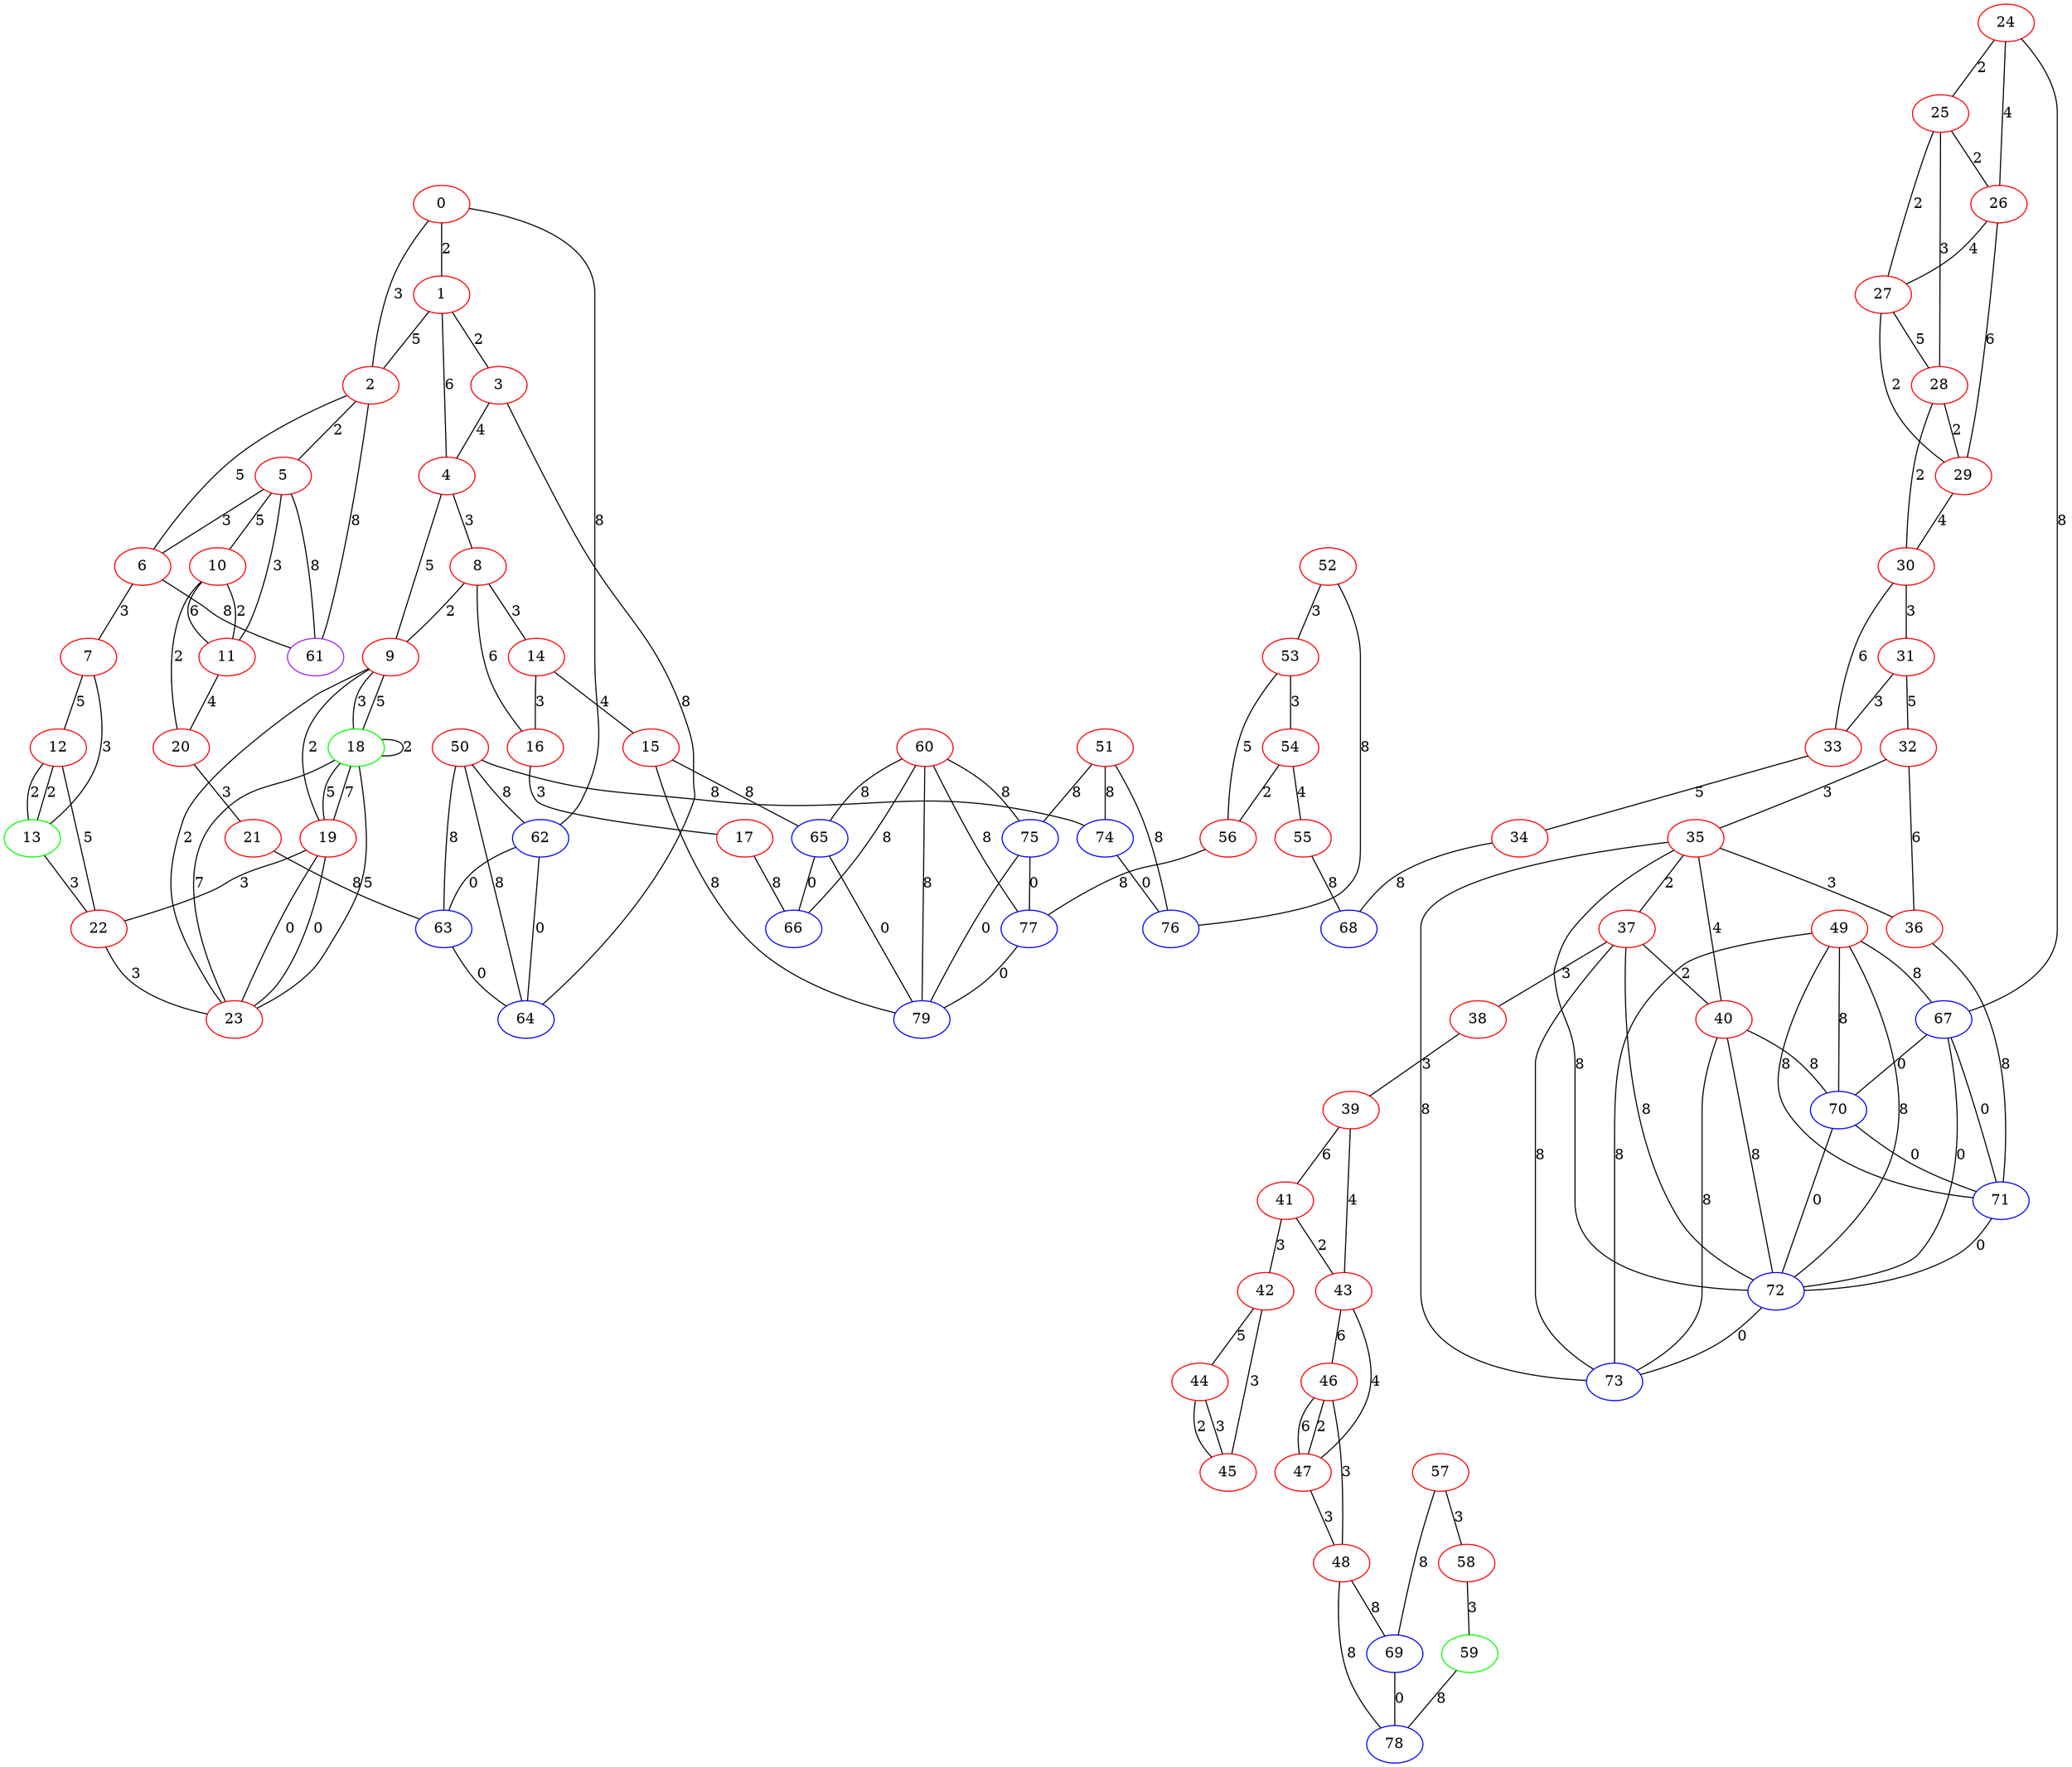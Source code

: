 graph "" {
0 [color=red, weight=1];
1 [color=red, weight=1];
2 [color=red, weight=1];
3 [color=red, weight=1];
4 [color=red, weight=1];
5 [color=red, weight=1];
6 [color=red, weight=1];
7 [color=red, weight=1];
8 [color=red, weight=1];
9 [color=red, weight=1];
10 [color=red, weight=1];
11 [color=red, weight=1];
12 [color=red, weight=1];
13 [color=green, weight=2];
14 [color=red, weight=1];
15 [color=red, weight=1];
16 [color=red, weight=1];
17 [color=red, weight=1];
18 [color=green, weight=2];
19 [color=red, weight=1];
20 [color=red, weight=1];
21 [color=red, weight=1];
22 [color=red, weight=1];
23 [color=red, weight=1];
24 [color=red, weight=1];
25 [color=red, weight=1];
26 [color=red, weight=1];
27 [color=red, weight=1];
28 [color=red, weight=1];
29 [color=red, weight=1];
30 [color=red, weight=1];
31 [color=red, weight=1];
32 [color=red, weight=1];
33 [color=red, weight=1];
34 [color=red, weight=1];
35 [color=red, weight=1];
36 [color=red, weight=1];
37 [color=red, weight=1];
38 [color=red, weight=1];
39 [color=red, weight=1];
40 [color=red, weight=1];
41 [color=red, weight=1];
42 [color=red, weight=1];
43 [color=red, weight=1];
44 [color=red, weight=1];
45 [color=red, weight=1];
46 [color=red, weight=1];
47 [color=red, weight=1];
48 [color=red, weight=1];
49 [color=red, weight=1];
50 [color=red, weight=1];
51 [color=red, weight=1];
52 [color=red, weight=1];
53 [color=red, weight=1];
54 [color=red, weight=1];
55 [color=red, weight=1];
56 [color=red, weight=1];
57 [color=red, weight=1];
58 [color=red, weight=1];
59 [color=green, weight=2];
60 [color=red, weight=1];
61 [color=purple, weight=4];
62 [color=blue, weight=3];
63 [color=blue, weight=3];
64 [color=blue, weight=3];
65 [color=blue, weight=3];
66 [color=blue, weight=3];
67 [color=blue, weight=3];
68 [color=blue, weight=3];
69 [color=blue, weight=3];
70 [color=blue, weight=3];
71 [color=blue, weight=3];
72 [color=blue, weight=3];
73 [color=blue, weight=3];
74 [color=blue, weight=3];
75 [color=blue, weight=3];
76 [color=blue, weight=3];
77 [color=blue, weight=3];
78 [color=blue, weight=3];
79 [color=blue, weight=3];
0 -- 1  [key=0, label=2];
0 -- 2  [key=0, label=3];
0 -- 62  [key=0, label=8];
1 -- 2  [key=0, label=5];
1 -- 3  [key=0, label=2];
1 -- 4  [key=0, label=6];
2 -- 5  [key=0, label=2];
2 -- 6  [key=0, label=5];
2 -- 61  [key=0, label=8];
3 -- 64  [key=0, label=8];
3 -- 4  [key=0, label=4];
4 -- 8  [key=0, label=3];
4 -- 9  [key=0, label=5];
5 -- 11  [key=0, label=3];
5 -- 10  [key=0, label=5];
5 -- 6  [key=0, label=3];
5 -- 61  [key=0, label=8];
6 -- 61  [key=0, label=8];
6 -- 7  [key=0, label=3];
7 -- 12  [key=0, label=5];
7 -- 13  [key=0, label=3];
8 -- 16  [key=0, label=6];
8 -- 9  [key=0, label=2];
8 -- 14  [key=0, label=3];
9 -- 18  [key=0, label=3];
9 -- 18  [key=1, label=5];
9 -- 19  [key=0, label=2];
9 -- 23  [key=0, label=2];
10 -- 11  [key=0, label=6];
10 -- 11  [key=1, label=2];
10 -- 20  [key=0, label=2];
11 -- 20  [key=0, label=4];
12 -- 13  [key=0, label=2];
12 -- 13  [key=1, label=2];
12 -- 22  [key=0, label=5];
13 -- 22  [key=0, label=3];
14 -- 16  [key=0, label=3];
14 -- 15  [key=0, label=4];
15 -- 65  [key=0, label=8];
15 -- 79  [key=0, label=8];
16 -- 17  [key=0, label=3];
17 -- 66  [key=0, label=8];
18 -- 18  [key=0, label=2];
18 -- 19  [key=0, label=5];
18 -- 19  [key=1, label=7];
18 -- 23  [key=0, label=5];
18 -- 23  [key=1, label=7];
19 -- 22  [key=0, label=3];
19 -- 23  [key=0, label=0];
19 -- 23  [key=1, label=0];
20 -- 21  [key=0, label=3];
21 -- 63  [key=0, label=8];
22 -- 23  [key=0, label=3];
24 -- 25  [key=0, label=2];
24 -- 26  [key=0, label=4];
24 -- 67  [key=0, label=8];
25 -- 26  [key=0, label=2];
25 -- 27  [key=0, label=2];
25 -- 28  [key=0, label=3];
26 -- 27  [key=0, label=4];
26 -- 29  [key=0, label=6];
27 -- 28  [key=0, label=5];
27 -- 29  [key=0, label=2];
28 -- 29  [key=0, label=2];
28 -- 30  [key=0, label=2];
29 -- 30  [key=0, label=4];
30 -- 33  [key=0, label=6];
30 -- 31  [key=0, label=3];
31 -- 32  [key=0, label=5];
31 -- 33  [key=0, label=3];
32 -- 35  [key=0, label=3];
32 -- 36  [key=0, label=6];
33 -- 34  [key=0, label=5];
34 -- 68  [key=0, label=8];
35 -- 36  [key=0, label=3];
35 -- 37  [key=0, label=2];
35 -- 40  [key=0, label=4];
35 -- 73  [key=0, label=8];
35 -- 72  [key=0, label=8];
36 -- 71  [key=0, label=8];
37 -- 40  [key=0, label=2];
37 -- 72  [key=0, label=8];
37 -- 38  [key=0, label=3];
37 -- 73  [key=0, label=8];
38 -- 39  [key=0, label=3];
39 -- 41  [key=0, label=6];
39 -- 43  [key=0, label=4];
40 -- 72  [key=0, label=8];
40 -- 73  [key=0, label=8];
40 -- 70  [key=0, label=8];
41 -- 42  [key=0, label=3];
41 -- 43  [key=0, label=2];
42 -- 44  [key=0, label=5];
42 -- 45  [key=0, label=3];
43 -- 47  [key=0, label=4];
43 -- 46  [key=0, label=6];
44 -- 45  [key=0, label=3];
44 -- 45  [key=1, label=2];
46 -- 48  [key=0, label=3];
46 -- 47  [key=0, label=2];
46 -- 47  [key=1, label=6];
47 -- 48  [key=0, label=3];
48 -- 78  [key=0, label=8];
48 -- 69  [key=0, label=8];
49 -- 72  [key=0, label=8];
49 -- 73  [key=0, label=8];
49 -- 67  [key=0, label=8];
49 -- 70  [key=0, label=8];
49 -- 71  [key=0, label=8];
50 -- 64  [key=0, label=8];
50 -- 74  [key=0, label=8];
50 -- 62  [key=0, label=8];
50 -- 63  [key=0, label=8];
51 -- 74  [key=0, label=8];
51 -- 75  [key=0, label=8];
51 -- 76  [key=0, label=8];
52 -- 76  [key=0, label=8];
52 -- 53  [key=0, label=3];
53 -- 56  [key=0, label=5];
53 -- 54  [key=0, label=3];
54 -- 56  [key=0, label=2];
54 -- 55  [key=0, label=4];
55 -- 68  [key=0, label=8];
56 -- 77  [key=0, label=8];
57 -- 58  [key=0, label=3];
57 -- 69  [key=0, label=8];
58 -- 59  [key=0, label=3];
59 -- 78  [key=0, label=8];
60 -- 65  [key=0, label=8];
60 -- 66  [key=0, label=8];
60 -- 75  [key=0, label=8];
60 -- 77  [key=0, label=8];
60 -- 79  [key=0, label=8];
62 -- 64  [key=0, label=0];
62 -- 63  [key=0, label=0];
63 -- 64  [key=0, label=0];
65 -- 66  [key=0, label=0];
65 -- 79  [key=0, label=0];
67 -- 72  [key=0, label=0];
67 -- 70  [key=0, label=0];
67 -- 71  [key=0, label=0];
69 -- 78  [key=0, label=0];
70 -- 72  [key=0, label=0];
70 -- 71  [key=0, label=0];
71 -- 72  [key=0, label=0];
72 -- 73  [key=0, label=0];
74 -- 76  [key=0, label=0];
75 -- 77  [key=0, label=0];
75 -- 79  [key=0, label=0];
77 -- 79  [key=0, label=0];
}
